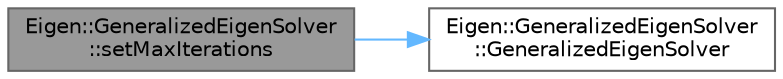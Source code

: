 digraph "Eigen::GeneralizedEigenSolver::setMaxIterations"
{
 // LATEX_PDF_SIZE
  bgcolor="transparent";
  edge [fontname=Helvetica,fontsize=10,labelfontname=Helvetica,labelfontsize=10];
  node [fontname=Helvetica,fontsize=10,shape=box,height=0.2,width=0.4];
  rankdir="LR";
  Node1 [id="Node000001",label="Eigen::GeneralizedEigenSolver\l::setMaxIterations",height=0.2,width=0.4,color="gray40", fillcolor="grey60", style="filled", fontcolor="black",tooltip=" "];
  Node1 -> Node2 [id="edge1_Node000001_Node000002",color="steelblue1",style="solid",tooltip=" "];
  Node2 [id="Node000002",label="Eigen::GeneralizedEigenSolver\l::GeneralizedEigenSolver",height=0.2,width=0.4,color="grey40", fillcolor="white", style="filled",URL="$class_eigen_1_1_generalized_eigen_solver.html#ae745f39da43f9df192cc2875d82b4cf1",tooltip="Default constructor."];
}
